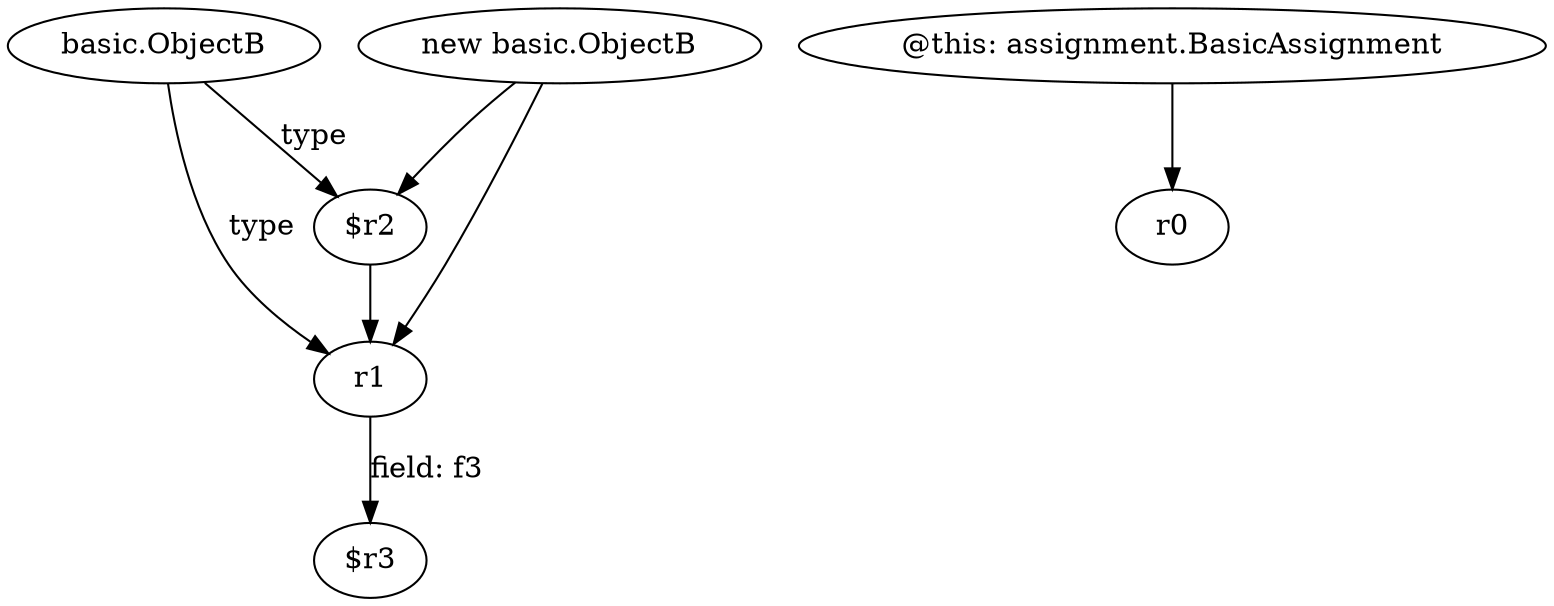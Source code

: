 digraph g {
0[label="r1"]
1[label="$r3"]
0->1[label="field: f3"]
2[label="@this: assignment.BasicAssignment"]
3[label="r0"]
2->3[label=""]
4[label="basic.ObjectB"]
4->0[label="type"]
5[label="new basic.ObjectB"]
6[label="$r2"]
5->6[label=""]
4->6[label="type"]
5->0[label=""]
6->0[label=""]
}